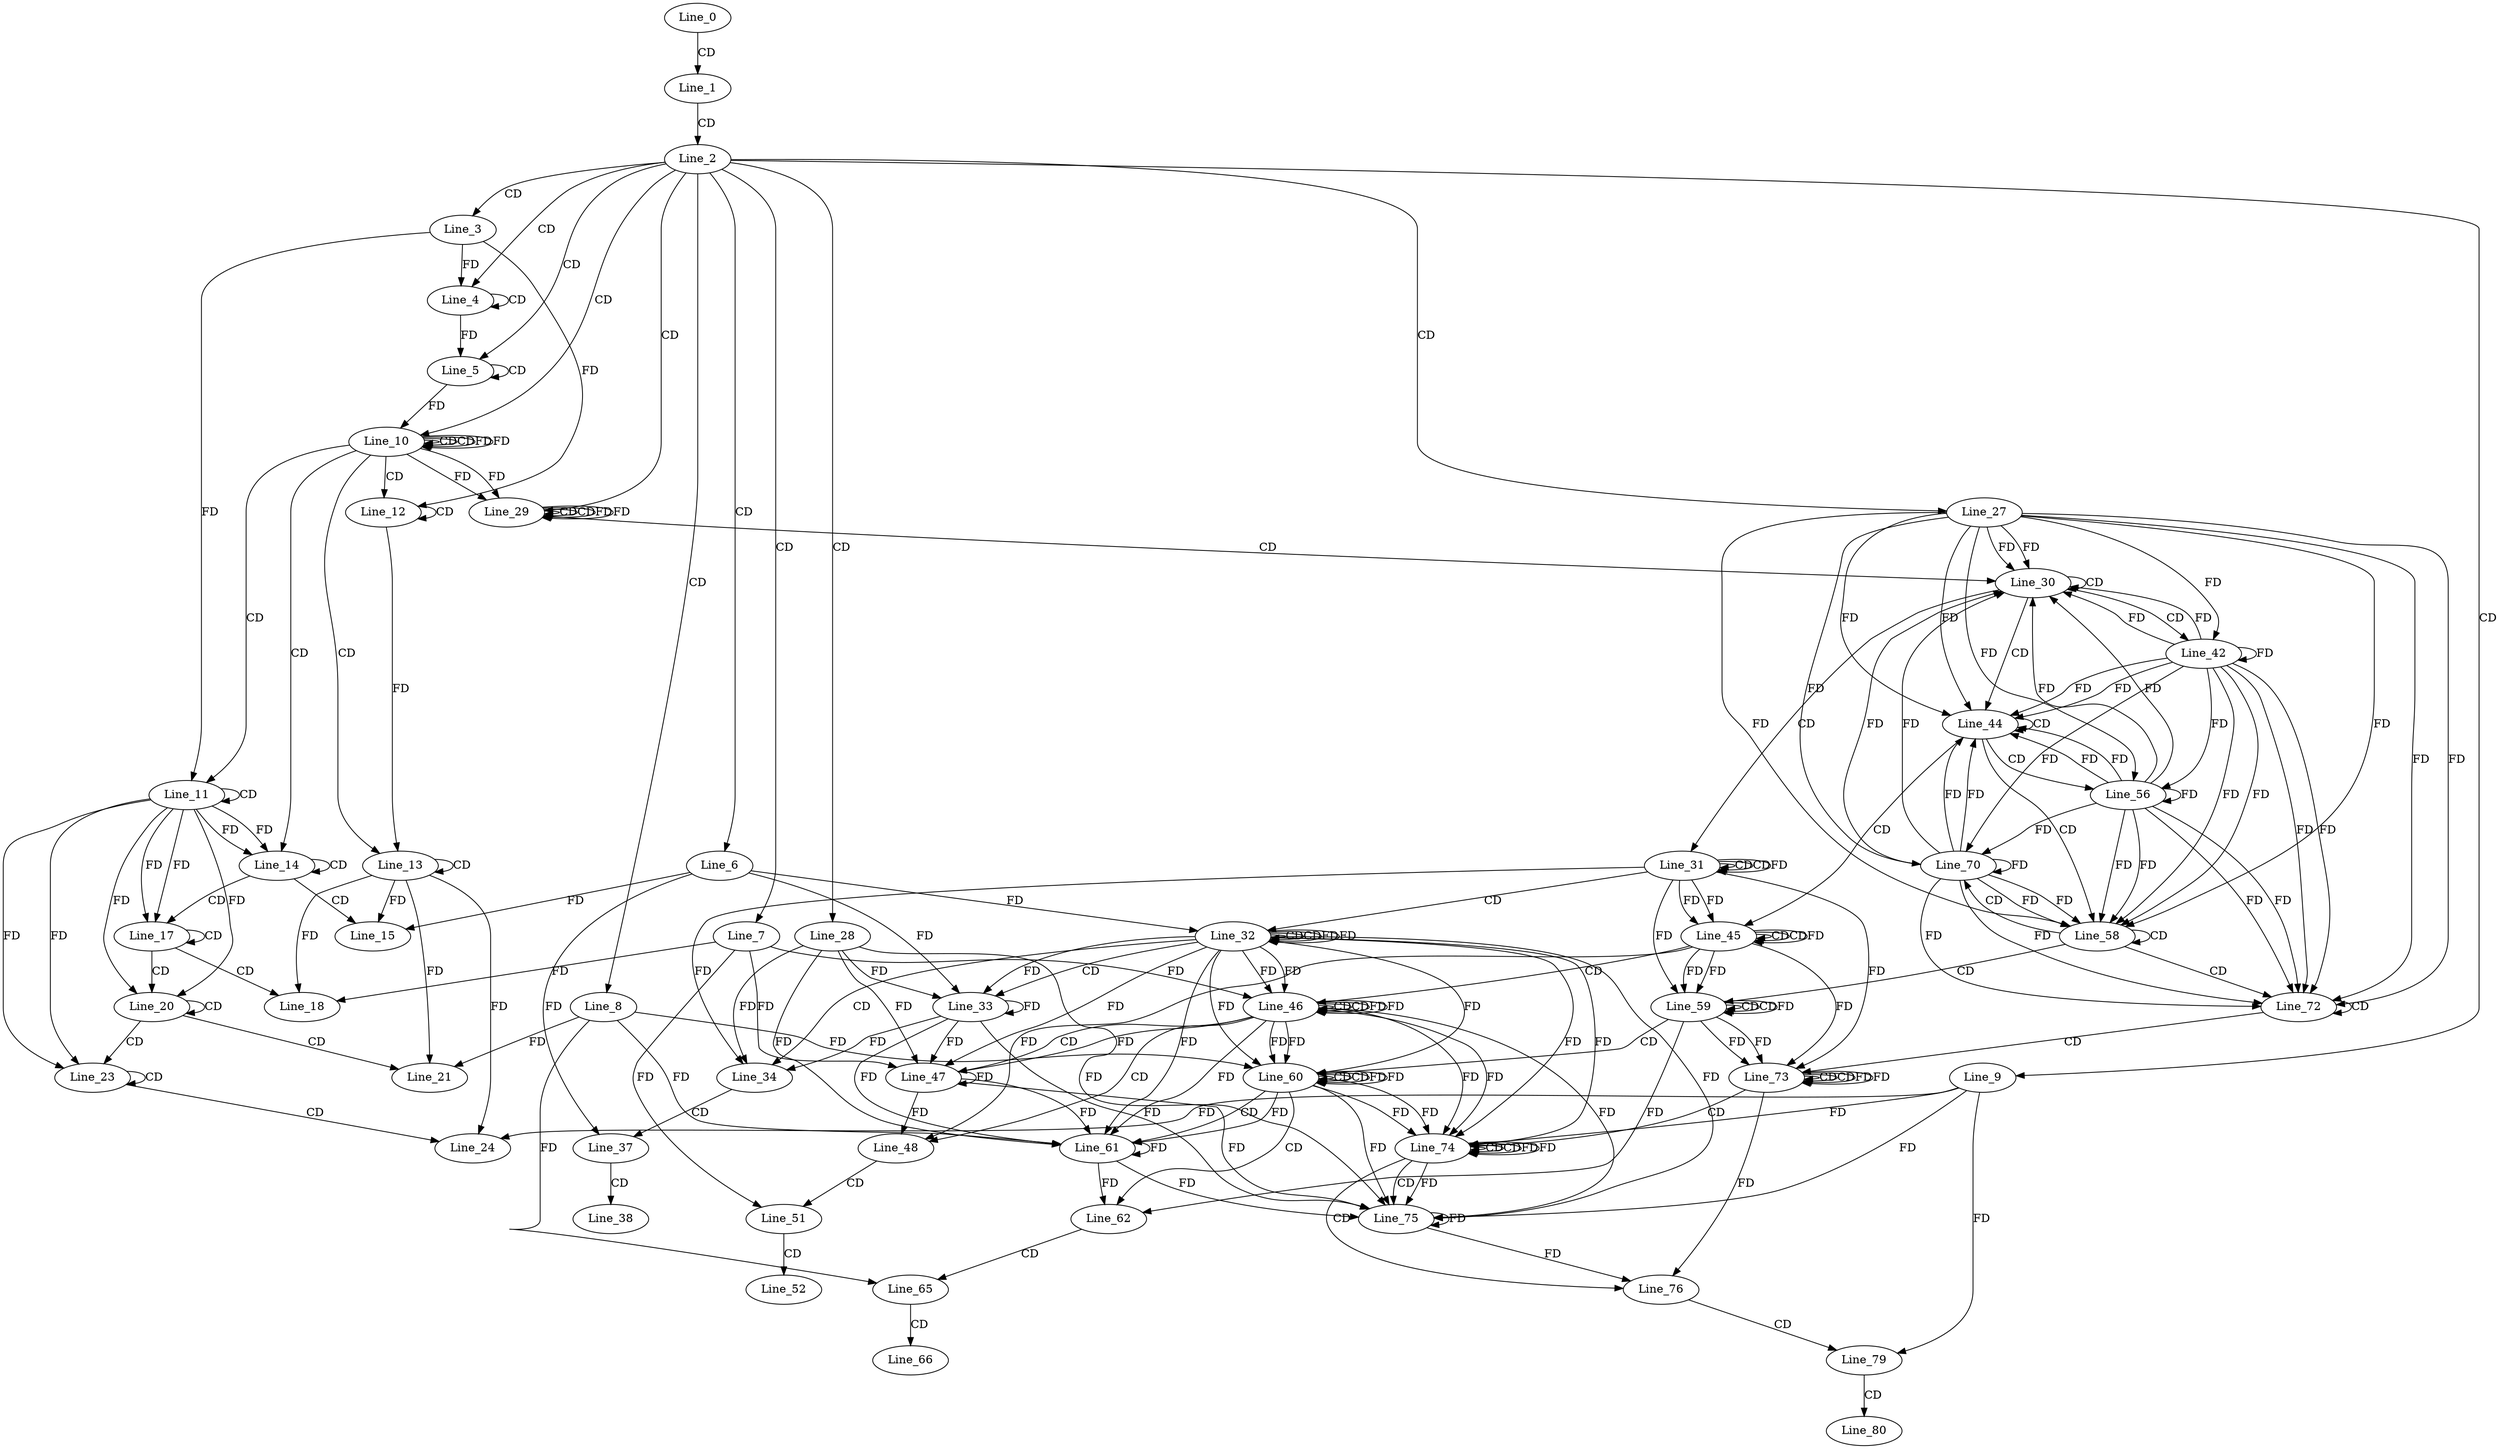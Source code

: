 digraph G {
  Line_0;
  Line_1;
  Line_2;
  Line_3;
  Line_4;
  Line_4;
  Line_5;
  Line_5;
  Line_6;
  Line_7;
  Line_8;
  Line_9;
  Line_10;
  Line_10;
  Line_10;
  Line_11;
  Line_11;
  Line_12;
  Line_12;
  Line_13;
  Line_13;
  Line_14;
  Line_14;
  Line_15;
  Line_17;
  Line_17;
  Line_18;
  Line_20;
  Line_20;
  Line_21;
  Line_23;
  Line_23;
  Line_24;
  Line_27;
  Line_28;
  Line_29;
  Line_29;
  Line_29;
  Line_30;
  Line_30;
  Line_31;
  Line_31;
  Line_31;
  Line_32;
  Line_32;
  Line_32;
  Line_32;
  Line_33;
  Line_33;
  Line_34;
  Line_37;
  Line_37;
  Line_38;
  Line_42;
  Line_44;
  Line_44;
  Line_45;
  Line_45;
  Line_45;
  Line_46;
  Line_46;
  Line_46;
  Line_46;
  Line_47;
  Line_47;
  Line_48;
  Line_51;
  Line_51;
  Line_52;
  Line_56;
  Line_58;
  Line_58;
  Line_59;
  Line_59;
  Line_59;
  Line_60;
  Line_60;
  Line_60;
  Line_60;
  Line_61;
  Line_61;
  Line_62;
  Line_65;
  Line_65;
  Line_66;
  Line_70;
  Line_72;
  Line_72;
  Line_73;
  Line_73;
  Line_73;
  Line_74;
  Line_74;
  Line_74;
  Line_74;
  Line_75;
  Line_75;
  Line_76;
  Line_79;
  Line_79;
  Line_80;
  Line_0 -> Line_1 [ label="CD" ];
  Line_1 -> Line_2 [ label="CD" ];
  Line_2 -> Line_3 [ label="CD" ];
  Line_2 -> Line_4 [ label="CD" ];
  Line_4 -> Line_4 [ label="CD" ];
  Line_3 -> Line_4 [ label="FD" ];
  Line_2 -> Line_5 [ label="CD" ];
  Line_5 -> Line_5 [ label="CD" ];
  Line_4 -> Line_5 [ label="FD" ];
  Line_2 -> Line_6 [ label="CD" ];
  Line_2 -> Line_7 [ label="CD" ];
  Line_2 -> Line_8 [ label="CD" ];
  Line_2 -> Line_9 [ label="CD" ];
  Line_2 -> Line_10 [ label="CD" ];
  Line_10 -> Line_10 [ label="CD" ];
  Line_5 -> Line_10 [ label="FD" ];
  Line_10 -> Line_10 [ label="CD" ];
  Line_10 -> Line_10 [ label="FD" ];
  Line_10 -> Line_11 [ label="CD" ];
  Line_11 -> Line_11 [ label="CD" ];
  Line_3 -> Line_11 [ label="FD" ];
  Line_10 -> Line_12 [ label="CD" ];
  Line_12 -> Line_12 [ label="CD" ];
  Line_3 -> Line_12 [ label="FD" ];
  Line_10 -> Line_13 [ label="CD" ];
  Line_13 -> Line_13 [ label="CD" ];
  Line_12 -> Line_13 [ label="FD" ];
  Line_10 -> Line_14 [ label="CD" ];
  Line_11 -> Line_14 [ label="FD" ];
  Line_14 -> Line_14 [ label="CD" ];
  Line_11 -> Line_14 [ label="FD" ];
  Line_14 -> Line_15 [ label="CD" ];
  Line_6 -> Line_15 [ label="FD" ];
  Line_13 -> Line_15 [ label="FD" ];
  Line_14 -> Line_17 [ label="CD" ];
  Line_11 -> Line_17 [ label="FD" ];
  Line_17 -> Line_17 [ label="CD" ];
  Line_11 -> Line_17 [ label="FD" ];
  Line_17 -> Line_18 [ label="CD" ];
  Line_7 -> Line_18 [ label="FD" ];
  Line_13 -> Line_18 [ label="FD" ];
  Line_17 -> Line_20 [ label="CD" ];
  Line_11 -> Line_20 [ label="FD" ];
  Line_20 -> Line_20 [ label="CD" ];
  Line_11 -> Line_20 [ label="FD" ];
  Line_20 -> Line_21 [ label="CD" ];
  Line_8 -> Line_21 [ label="FD" ];
  Line_13 -> Line_21 [ label="FD" ];
  Line_20 -> Line_23 [ label="CD" ];
  Line_11 -> Line_23 [ label="FD" ];
  Line_23 -> Line_23 [ label="CD" ];
  Line_11 -> Line_23 [ label="FD" ];
  Line_23 -> Line_24 [ label="CD" ];
  Line_9 -> Line_24 [ label="FD" ];
  Line_13 -> Line_24 [ label="FD" ];
  Line_2 -> Line_27 [ label="CD" ];
  Line_2 -> Line_28 [ label="CD" ];
  Line_2 -> Line_29 [ label="CD" ];
  Line_29 -> Line_29 [ label="CD" ];
  Line_10 -> Line_29 [ label="FD" ];
  Line_29 -> Line_29 [ label="CD" ];
  Line_29 -> Line_29 [ label="FD" ];
  Line_10 -> Line_29 [ label="FD" ];
  Line_29 -> Line_30 [ label="CD" ];
  Line_27 -> Line_30 [ label="FD" ];
  Line_30 -> Line_30 [ label="CD" ];
  Line_27 -> Line_30 [ label="FD" ];
  Line_30 -> Line_31 [ label="CD" ];
  Line_31 -> Line_31 [ label="CD" ];
  Line_31 -> Line_31 [ label="CD" ];
  Line_31 -> Line_31 [ label="FD" ];
  Line_31 -> Line_32 [ label="CD" ];
  Line_32 -> Line_32 [ label="CD" ];
  Line_32 -> Line_32 [ label="CD" ];
  Line_6 -> Line_32 [ label="FD" ];
  Line_32 -> Line_32 [ label="FD" ];
  Line_32 -> Line_33 [ label="CD" ];
  Line_33 -> Line_33 [ label="FD" ];
  Line_28 -> Line_33 [ label="FD" ];
  Line_6 -> Line_33 [ label="FD" ];
  Line_32 -> Line_33 [ label="FD" ];
  Line_32 -> Line_34 [ label="CD" ];
  Line_31 -> Line_34 [ label="FD" ];
  Line_33 -> Line_34 [ label="FD" ];
  Line_28 -> Line_34 [ label="FD" ];
  Line_34 -> Line_37 [ label="CD" ];
  Line_6 -> Line_37 [ label="FD" ];
  Line_37 -> Line_38 [ label="CD" ];
  Line_30 -> Line_42 [ label="CD" ];
  Line_42 -> Line_42 [ label="FD" ];
  Line_27 -> Line_42 [ label="FD" ];
  Line_30 -> Line_44 [ label="CD" ];
  Line_42 -> Line_44 [ label="FD" ];
  Line_27 -> Line_44 [ label="FD" ];
  Line_44 -> Line_44 [ label="CD" ];
  Line_42 -> Line_44 [ label="FD" ];
  Line_27 -> Line_44 [ label="FD" ];
  Line_44 -> Line_45 [ label="CD" ];
  Line_45 -> Line_45 [ label="CD" ];
  Line_31 -> Line_45 [ label="FD" ];
  Line_45 -> Line_45 [ label="CD" ];
  Line_45 -> Line_45 [ label="FD" ];
  Line_31 -> Line_45 [ label="FD" ];
  Line_45 -> Line_46 [ label="CD" ];
  Line_46 -> Line_46 [ label="CD" ];
  Line_32 -> Line_46 [ label="FD" ];
  Line_7 -> Line_46 [ label="FD" ];
  Line_46 -> Line_46 [ label="CD" ];
  Line_46 -> Line_46 [ label="FD" ];
  Line_32 -> Line_46 [ label="FD" ];
  Line_46 -> Line_47 [ label="CD" ];
  Line_47 -> Line_47 [ label="FD" ];
  Line_33 -> Line_47 [ label="FD" ];
  Line_28 -> Line_47 [ label="FD" ];
  Line_7 -> Line_47 [ label="FD" ];
  Line_46 -> Line_47 [ label="FD" ];
  Line_32 -> Line_47 [ label="FD" ];
  Line_46 -> Line_48 [ label="CD" ];
  Line_45 -> Line_48 [ label="FD" ];
  Line_47 -> Line_48 [ label="FD" ];
  Line_48 -> Line_51 [ label="CD" ];
  Line_7 -> Line_51 [ label="FD" ];
  Line_51 -> Line_52 [ label="CD" ];
  Line_44 -> Line_56 [ label="CD" ];
  Line_42 -> Line_56 [ label="FD" ];
  Line_56 -> Line_56 [ label="FD" ];
  Line_27 -> Line_56 [ label="FD" ];
  Line_44 -> Line_58 [ label="CD" ];
  Line_42 -> Line_58 [ label="FD" ];
  Line_56 -> Line_58 [ label="FD" ];
  Line_27 -> Line_58 [ label="FD" ];
  Line_58 -> Line_58 [ label="CD" ];
  Line_42 -> Line_58 [ label="FD" ];
  Line_56 -> Line_58 [ label="FD" ];
  Line_27 -> Line_58 [ label="FD" ];
  Line_58 -> Line_59 [ label="CD" ];
  Line_59 -> Line_59 [ label="CD" ];
  Line_45 -> Line_59 [ label="FD" ];
  Line_59 -> Line_59 [ label="CD" ];
  Line_59 -> Line_59 [ label="FD" ];
  Line_45 -> Line_59 [ label="FD" ];
  Line_31 -> Line_59 [ label="FD" ];
  Line_59 -> Line_60 [ label="CD" ];
  Line_60 -> Line_60 [ label="CD" ];
  Line_46 -> Line_60 [ label="FD" ];
  Line_32 -> Line_60 [ label="FD" ];
  Line_8 -> Line_60 [ label="FD" ];
  Line_60 -> Line_60 [ label="CD" ];
  Line_60 -> Line_60 [ label="FD" ];
  Line_46 -> Line_60 [ label="FD" ];
  Line_32 -> Line_60 [ label="FD" ];
  Line_60 -> Line_61 [ label="CD" ];
  Line_61 -> Line_61 [ label="FD" ];
  Line_47 -> Line_61 [ label="FD" ];
  Line_33 -> Line_61 [ label="FD" ];
  Line_28 -> Line_61 [ label="FD" ];
  Line_8 -> Line_61 [ label="FD" ];
  Line_60 -> Line_61 [ label="FD" ];
  Line_46 -> Line_61 [ label="FD" ];
  Line_32 -> Line_61 [ label="FD" ];
  Line_60 -> Line_62 [ label="CD" ];
  Line_59 -> Line_62 [ label="FD" ];
  Line_61 -> Line_62 [ label="FD" ];
  Line_62 -> Line_65 [ label="CD" ];
  Line_8 -> Line_65 [ label="FD" ];
  Line_65 -> Line_66 [ label="CD" ];
  Line_58 -> Line_70 [ label="CD" ];
  Line_42 -> Line_70 [ label="FD" ];
  Line_56 -> Line_70 [ label="FD" ];
  Line_70 -> Line_70 [ label="FD" ];
  Line_27 -> Line_70 [ label="FD" ];
  Line_58 -> Line_72 [ label="CD" ];
  Line_42 -> Line_72 [ label="FD" ];
  Line_56 -> Line_72 [ label="FD" ];
  Line_70 -> Line_72 [ label="FD" ];
  Line_27 -> Line_72 [ label="FD" ];
  Line_72 -> Line_72 [ label="CD" ];
  Line_42 -> Line_72 [ label="FD" ];
  Line_56 -> Line_72 [ label="FD" ];
  Line_70 -> Line_72 [ label="FD" ];
  Line_27 -> Line_72 [ label="FD" ];
  Line_72 -> Line_73 [ label="CD" ];
  Line_73 -> Line_73 [ label="CD" ];
  Line_59 -> Line_73 [ label="FD" ];
  Line_73 -> Line_73 [ label="CD" ];
  Line_73 -> Line_73 [ label="FD" ];
  Line_59 -> Line_73 [ label="FD" ];
  Line_45 -> Line_73 [ label="FD" ];
  Line_31 -> Line_73 [ label="FD" ];
  Line_73 -> Line_74 [ label="CD" ];
  Line_74 -> Line_74 [ label="CD" ];
  Line_60 -> Line_74 [ label="FD" ];
  Line_46 -> Line_74 [ label="FD" ];
  Line_32 -> Line_74 [ label="FD" ];
  Line_9 -> Line_74 [ label="FD" ];
  Line_74 -> Line_74 [ label="CD" ];
  Line_74 -> Line_74 [ label="FD" ];
  Line_60 -> Line_74 [ label="FD" ];
  Line_46 -> Line_74 [ label="FD" ];
  Line_32 -> Line_74 [ label="FD" ];
  Line_74 -> Line_75 [ label="CD" ];
  Line_75 -> Line_75 [ label="FD" ];
  Line_61 -> Line_75 [ label="FD" ];
  Line_47 -> Line_75 [ label="FD" ];
  Line_33 -> Line_75 [ label="FD" ];
  Line_28 -> Line_75 [ label="FD" ];
  Line_9 -> Line_75 [ label="FD" ];
  Line_74 -> Line_75 [ label="FD" ];
  Line_60 -> Line_75 [ label="FD" ];
  Line_46 -> Line_75 [ label="FD" ];
  Line_32 -> Line_75 [ label="FD" ];
  Line_74 -> Line_76 [ label="CD" ];
  Line_73 -> Line_76 [ label="FD" ];
  Line_75 -> Line_76 [ label="FD" ];
  Line_76 -> Line_79 [ label="CD" ];
  Line_9 -> Line_79 [ label="FD" ];
  Line_79 -> Line_80 [ label="CD" ];
  Line_10 -> Line_10 [ label="FD" ];
  Line_29 -> Line_29 [ label="FD" ];
  Line_42 -> Line_30 [ label="FD" ];
  Line_56 -> Line_30 [ label="FD" ];
  Line_70 -> Line_30 [ label="FD" ];
  Line_42 -> Line_30 [ label="FD" ];
  Line_56 -> Line_30 [ label="FD" ];
  Line_70 -> Line_30 [ label="FD" ];
  Line_56 -> Line_44 [ label="FD" ];
  Line_70 -> Line_44 [ label="FD" ];
  Line_56 -> Line_44 [ label="FD" ];
  Line_70 -> Line_44 [ label="FD" ];
  Line_70 -> Line_58 [ label="FD" ];
  Line_70 -> Line_58 [ label="FD" ];
  Line_32 -> Line_32 [ label="FD" ];
  Line_46 -> Line_46 [ label="FD" ];
  Line_60 -> Line_60 [ label="FD" ];
  Line_73 -> Line_73 [ label="FD" ];
  Line_74 -> Line_74 [ label="FD" ];
}
